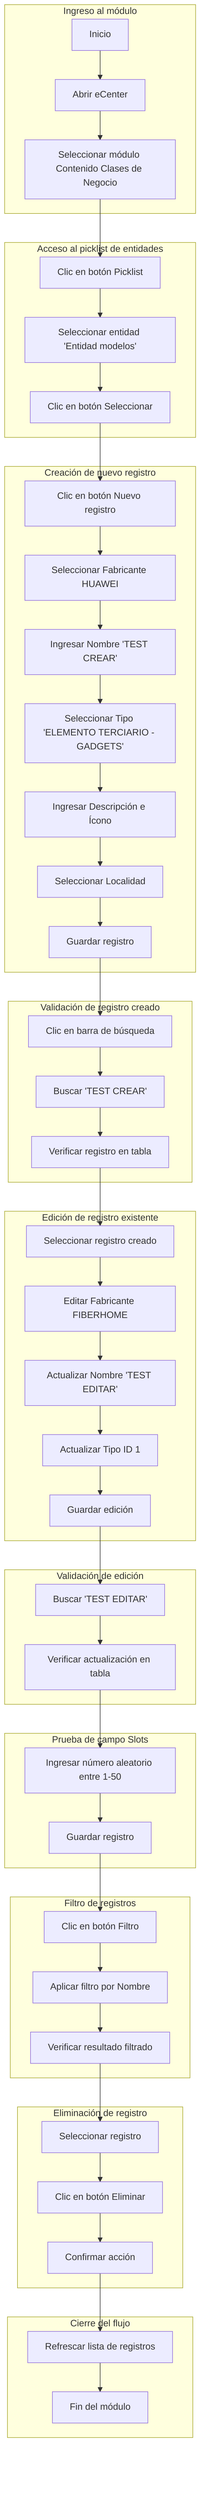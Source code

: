 flowchart TD
    %% ==========================
    %% MÓDULO: CONTENIDO CLASES DE NEGOCIO
    %% ==========================
    %% ****CORREGIR*****

    subgraph CP_CONCLNEG_001 [Ingreso al módulo]
        A1[Inicio] --> A2[Abrir eCenter]
        A2 --> A3[Seleccionar módulo Contenido Clases de Negocio]
    end

    subgraph CP_CONCLNEG_002 [Acceso al picklist de entidades]
        B1[Clic en botón Picklist] --> B2[Seleccionar entidad 'Entidad modelos']
        B2 --> B3[Clic en botón Seleccionar]
    end

    subgraph CP_CONCLNEG_003 [Creación de nuevo registro]
        C1[Clic en botón Nuevo registro] --> C2[Seleccionar Fabricante HUAWEI]
        C2 --> C3[Ingresar Nombre 'TEST CREAR']
        C3 --> C4[Seleccionar Tipo 'ELEMENTO TERCIARIO - GADGETS']
        C4 --> C5[Ingresar Descripción e Ícono]
        C5 --> C6[Seleccionar Localidad]
        C6 --> C7[Guardar registro]
    end

    subgraph CP_CONCLNEG_004 [Validación de registro creado]
        D1[Clic en barra de búsqueda] --> D2[Buscar 'TEST CREAR']
        D2 --> D3[Verificar registro en tabla]
    end

    subgraph CP_CONCLNEG_005 [Edición de registro existente]
        E1[Seleccionar registro creado] --> E2[Editar Fabricante FIBERHOME]
        E2 --> E3[Actualizar Nombre 'TEST EDITAR']
        E3 --> E4[Actualizar Tipo ID 1]
        E4 --> E5[Guardar edición]
    end

    subgraph CP_CONCLNEG_006 [Validación de edición]
        F1[Buscar 'TEST EDITAR'] --> F2[Verificar actualización en tabla]
    end

    subgraph CP_CONCLNEG_007 [Prueba de campo Slots]
        G1[Ingresar número aleatorio entre 1-50] --> G2[Guardar registro]
    end

    subgraph CP_CONCLNEG_008 [Filtro de registros]
        H1[Clic en botón Filtro] --> H2[Aplicar filtro por Nombre]
        H2 --> H3[Verificar resultado filtrado]
    end

    subgraph CP_CONCLNEG_009 [Eliminación de registro]
        I1[Seleccionar registro] --> I2[Clic en botón Eliminar]
        I2 --> I3[Confirmar acción]
    end

    subgraph CP_CONCLNEG_010 [Cierre del flujo]
        J1[Refrescar lista de registros] --> J2[Fin del módulo]
    end

    %% ==========================
    %% CONEXIONES ENTRE CASOS
    %% ==========================
    A3 --> B1
    B3 --> C1
    C7 --> D1
    D3 --> E1
    E5 --> F1
    F2 --> G1
    G2 --> H1
    H3 --> I1
    I3 --> J1

    %% ==========================
    %% ESTILOS
    %% ==========================
    %% classDef acciones fill:#e6f7ff,stroke:#1a73e8,stroke-width:2px;
    %% class A2,A3,B1,B2,B3,C1,C2,C3,C4,C5,C6,D1,E1,E2,E3,E4,F1,G1,H1,H2,I1,I2,J1 acciones